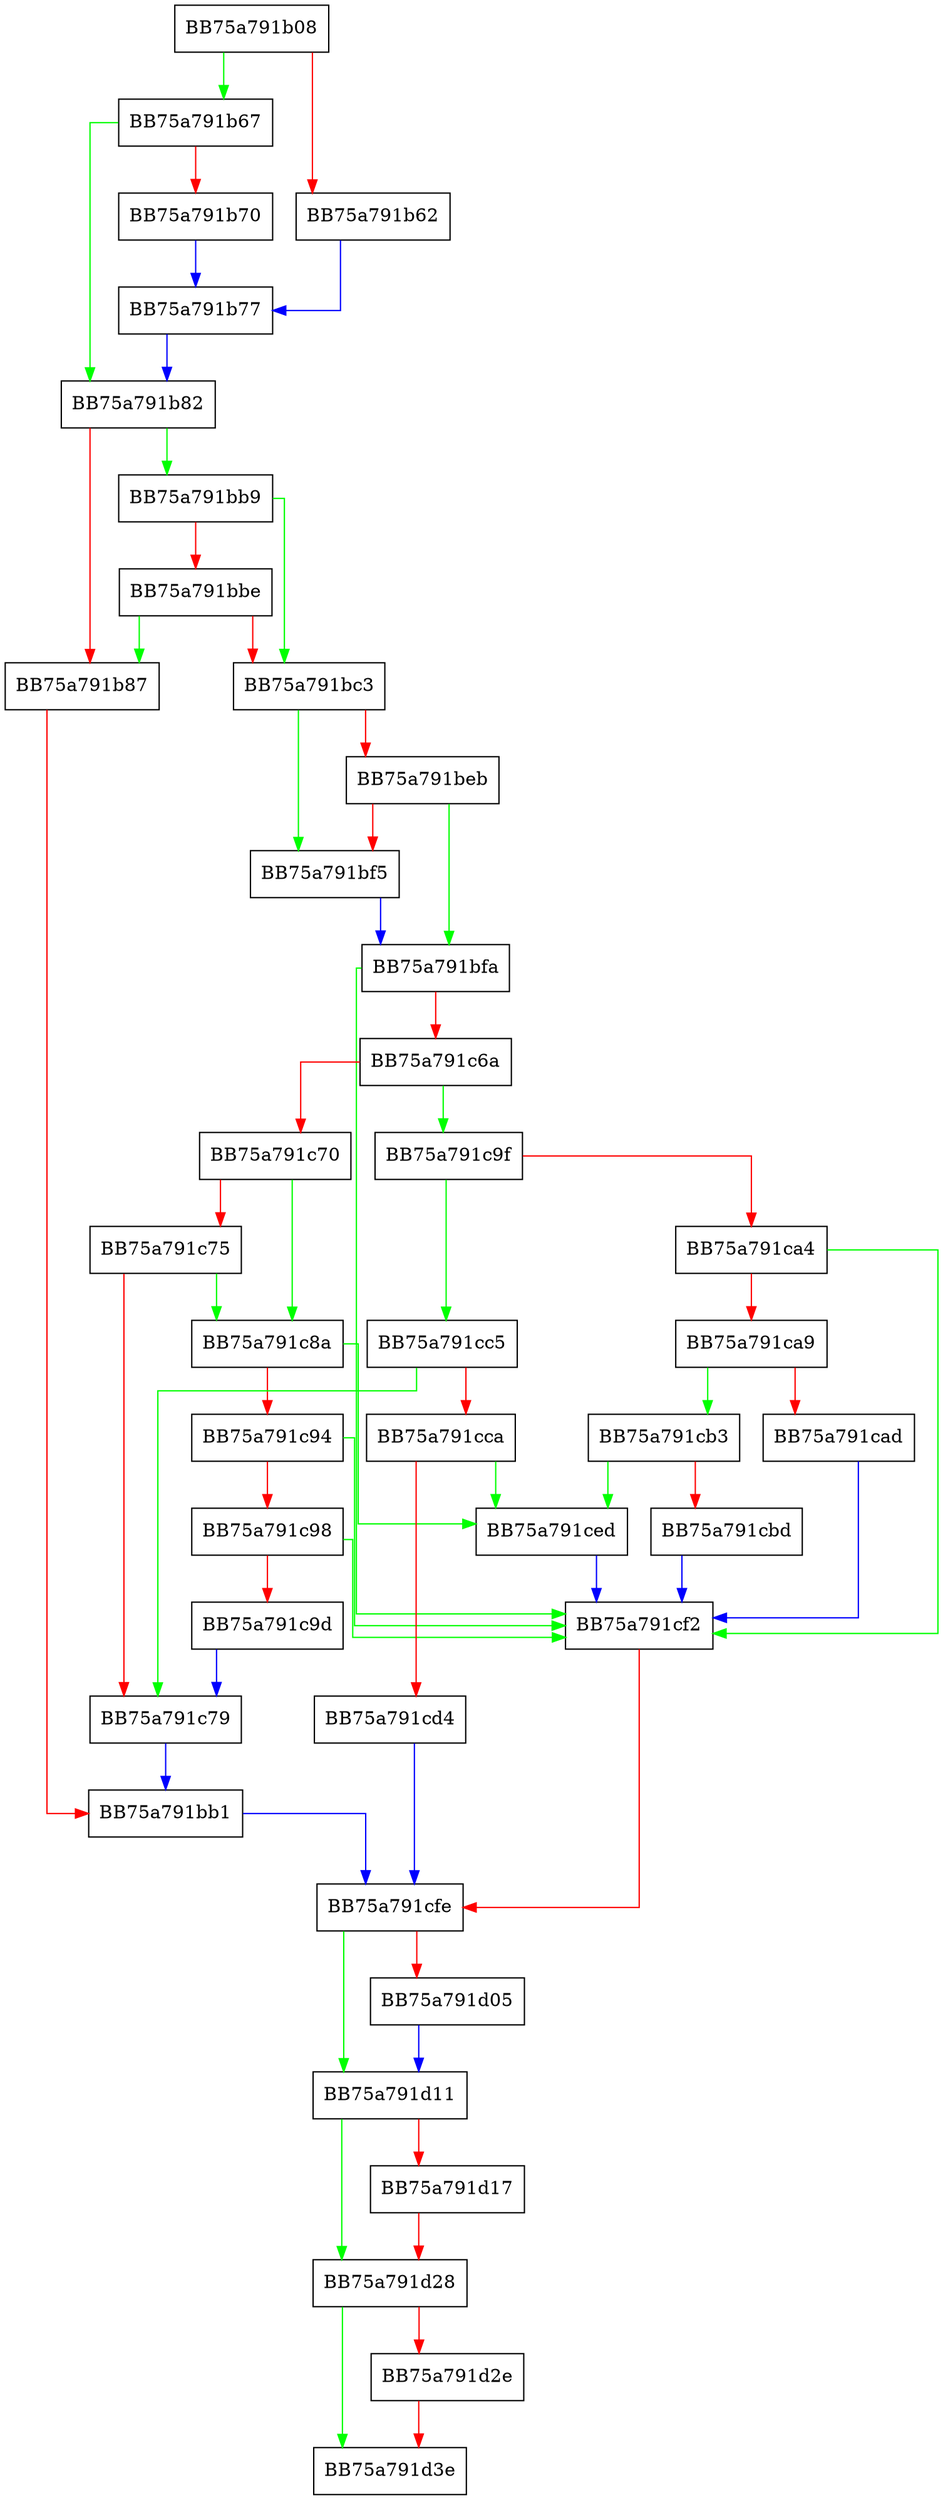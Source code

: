 digraph __stdio_common_vswprintf {
  node [shape="box"];
  graph [splines=ortho];
  BB75a791b08 -> BB75a791b67 [color="green"];
  BB75a791b08 -> BB75a791b62 [color="red"];
  BB75a791b62 -> BB75a791b77 [color="blue"];
  BB75a791b67 -> BB75a791b82 [color="green"];
  BB75a791b67 -> BB75a791b70 [color="red"];
  BB75a791b70 -> BB75a791b77 [color="blue"];
  BB75a791b77 -> BB75a791b82 [color="blue"];
  BB75a791b82 -> BB75a791bb9 [color="green"];
  BB75a791b82 -> BB75a791b87 [color="red"];
  BB75a791b87 -> BB75a791bb1 [color="red"];
  BB75a791bb1 -> BB75a791cfe [color="blue"];
  BB75a791bb9 -> BB75a791bc3 [color="green"];
  BB75a791bb9 -> BB75a791bbe [color="red"];
  BB75a791bbe -> BB75a791b87 [color="green"];
  BB75a791bbe -> BB75a791bc3 [color="red"];
  BB75a791bc3 -> BB75a791bf5 [color="green"];
  BB75a791bc3 -> BB75a791beb [color="red"];
  BB75a791beb -> BB75a791bfa [color="green"];
  BB75a791beb -> BB75a791bf5 [color="red"];
  BB75a791bf5 -> BB75a791bfa [color="blue"];
  BB75a791bfa -> BB75a791cf2 [color="green"];
  BB75a791bfa -> BB75a791c6a [color="red"];
  BB75a791c6a -> BB75a791c9f [color="green"];
  BB75a791c6a -> BB75a791c70 [color="red"];
  BB75a791c70 -> BB75a791c8a [color="green"];
  BB75a791c70 -> BB75a791c75 [color="red"];
  BB75a791c75 -> BB75a791c8a [color="green"];
  BB75a791c75 -> BB75a791c79 [color="red"];
  BB75a791c79 -> BB75a791bb1 [color="blue"];
  BB75a791c8a -> BB75a791ced [color="green"];
  BB75a791c8a -> BB75a791c94 [color="red"];
  BB75a791c94 -> BB75a791cf2 [color="green"];
  BB75a791c94 -> BB75a791c98 [color="red"];
  BB75a791c98 -> BB75a791cf2 [color="green"];
  BB75a791c98 -> BB75a791c9d [color="red"];
  BB75a791c9d -> BB75a791c79 [color="blue"];
  BB75a791c9f -> BB75a791cc5 [color="green"];
  BB75a791c9f -> BB75a791ca4 [color="red"];
  BB75a791ca4 -> BB75a791cf2 [color="green"];
  BB75a791ca4 -> BB75a791ca9 [color="red"];
  BB75a791ca9 -> BB75a791cb3 [color="green"];
  BB75a791ca9 -> BB75a791cad [color="red"];
  BB75a791cad -> BB75a791cf2 [color="blue"];
  BB75a791cb3 -> BB75a791ced [color="green"];
  BB75a791cb3 -> BB75a791cbd [color="red"];
  BB75a791cbd -> BB75a791cf2 [color="blue"];
  BB75a791cc5 -> BB75a791c79 [color="green"];
  BB75a791cc5 -> BB75a791cca [color="red"];
  BB75a791cca -> BB75a791ced [color="green"];
  BB75a791cca -> BB75a791cd4 [color="red"];
  BB75a791cd4 -> BB75a791cfe [color="blue"];
  BB75a791ced -> BB75a791cf2 [color="blue"];
  BB75a791cf2 -> BB75a791cfe [color="red"];
  BB75a791cfe -> BB75a791d11 [color="green"];
  BB75a791cfe -> BB75a791d05 [color="red"];
  BB75a791d05 -> BB75a791d11 [color="blue"];
  BB75a791d11 -> BB75a791d28 [color="green"];
  BB75a791d11 -> BB75a791d17 [color="red"];
  BB75a791d17 -> BB75a791d28 [color="red"];
  BB75a791d28 -> BB75a791d3e [color="green"];
  BB75a791d28 -> BB75a791d2e [color="red"];
  BB75a791d2e -> BB75a791d3e [color="red"];
}